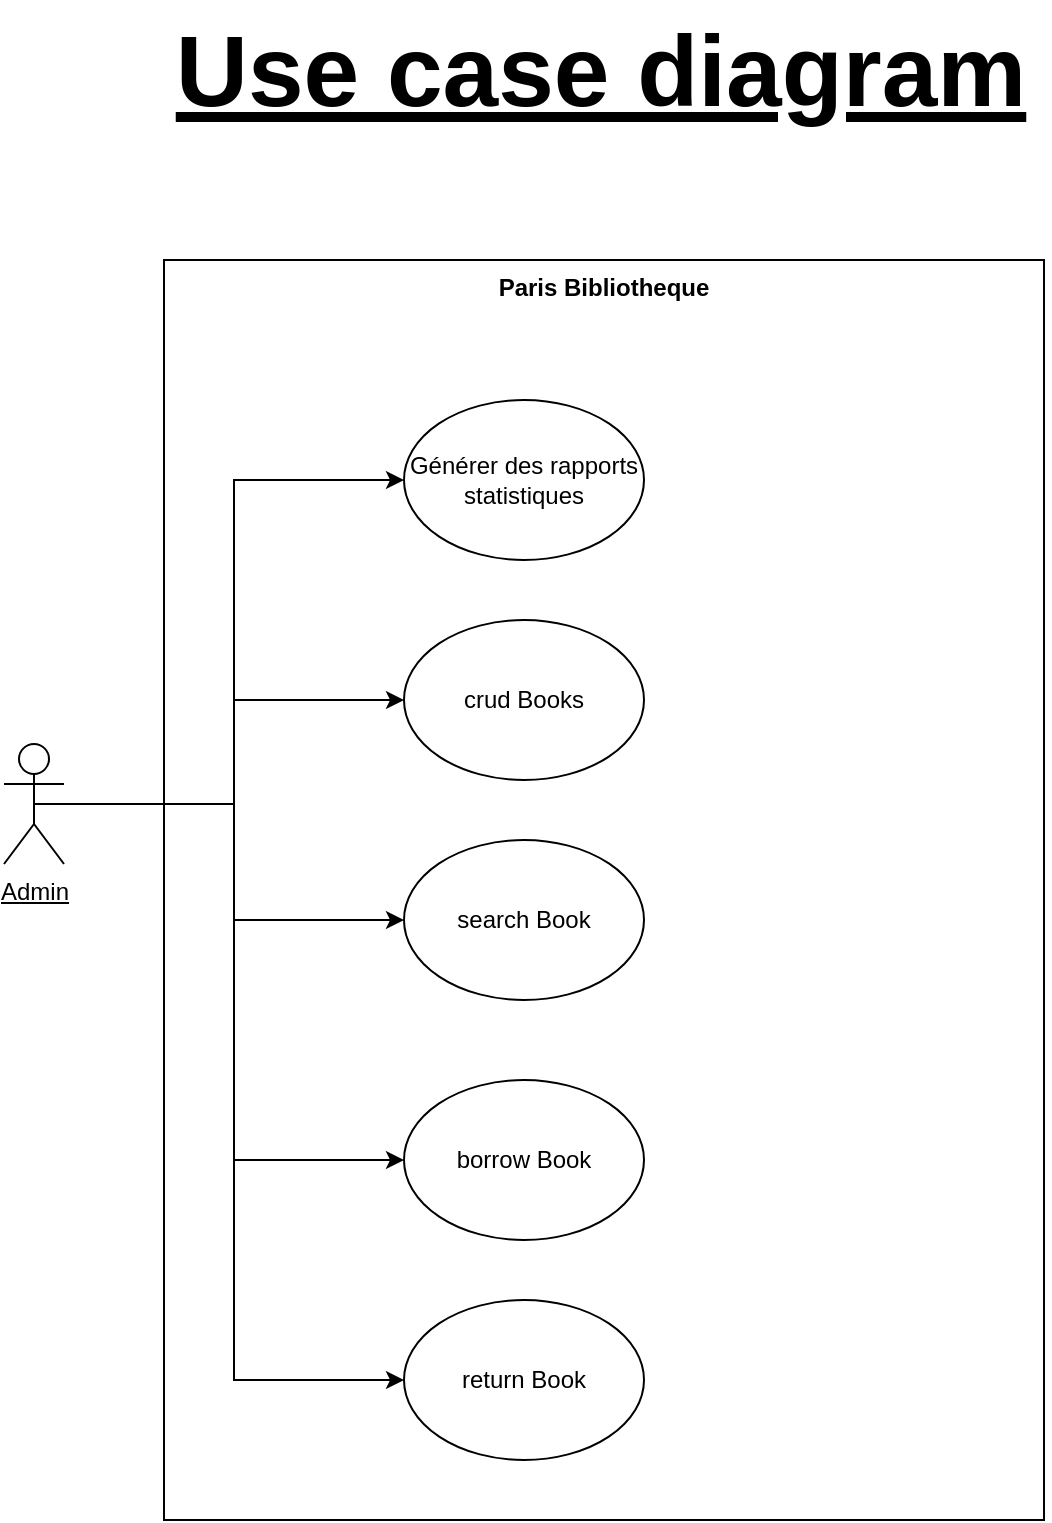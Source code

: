 <mxfile version="20.5.3" type="embed"><diagram name="Page-1" id="403LzTOaVPb2q7DrbYgl"><mxGraphModel dx="2383" dy="1429" grid="1" gridSize="10" guides="1" tooltips="1" connect="1" arrows="1" fold="1" page="1" pageScale="1" pageWidth="850" pageHeight="1100" math="0" shadow="0"><root><mxCell id="0"/><mxCell id="1" parent="0"/><mxCell id="9x5C1BJT1zNgy5i5THih-2" value="Paris Bibliotheque" style="shape=rect;html=1;verticalAlign=top;fontStyle=1;whiteSpace=wrap;align=center;" parent="1" vertex="1"><mxGeometry x="-1370" y="-690" width="440" height="630" as="geometry"/></mxCell><mxCell id="9x5C1BJT1zNgy5i5THih-19" value="Use case diagram" style="text;html=1;align=center;verticalAlign=middle;resizable=0;points=[];autosize=1;strokeColor=none;fillColor=none;fontStyle=5;fontSize=50;" parent="1" vertex="1"><mxGeometry x="-1377" y="-820" width="450" height="70" as="geometry"/></mxCell><mxCell id="9x5C1BJT1zNgy5i5THih-29" value="Admin" style="shape=umlActor;html=1;verticalLabelPosition=bottom;verticalAlign=top;align=center;fontStyle=4" parent="1" vertex="1"><mxGeometry x="-1450" y="-448" width="30" height="60" as="geometry"/></mxCell><mxCell id="9x5C1BJT1zNgy5i5THih-46" value="crud Books" style="ellipse;whiteSpace=wrap;html=1;" parent="1" vertex="1"><mxGeometry x="-1250" y="-510" width="120" height="80" as="geometry"/></mxCell><mxCell id="9x5C1BJT1zNgy5i5THih-57" value="search Book" style="ellipse;whiteSpace=wrap;html=1;" parent="1" vertex="1"><mxGeometry x="-1250" y="-400" width="120" height="80" as="geometry"/></mxCell><mxCell id="RualgDtZSwJnKQ7Aqck3-1" value="borrow Book" style="ellipse;whiteSpace=wrap;html=1;" parent="1" vertex="1"><mxGeometry x="-1250" y="-280" width="120" height="80" as="geometry"/></mxCell><mxCell id="RualgDtZSwJnKQ7Aqck3-3" style="edgeStyle=orthogonalEdgeStyle;rounded=0;orthogonalLoop=1;jettySize=auto;html=1;exitX=0.5;exitY=0.5;exitDx=0;exitDy=0;exitPerimeter=0;entryX=0;entryY=0.5;entryDx=0;entryDy=0;" parent="1" source="9x5C1BJT1zNgy5i5THih-29" target="9x5C1BJT1zNgy5i5THih-46" edge="1"><mxGeometry relative="1" as="geometry"><Array as="points"/><mxPoint x="-1425" y="-408" as="sourcePoint"/><mxPoint x="-1240" y="-350" as="targetPoint"/></mxGeometry></mxCell><mxCell id="RualgDtZSwJnKQ7Aqck3-4" style="edgeStyle=orthogonalEdgeStyle;rounded=0;orthogonalLoop=1;jettySize=auto;html=1;exitX=0.5;exitY=0.5;exitDx=0;exitDy=0;exitPerimeter=0;entryX=0;entryY=0.5;entryDx=0;entryDy=0;" parent="1" source="9x5C1BJT1zNgy5i5THih-29" target="RualgDtZSwJnKQ7Aqck3-1" edge="1"><mxGeometry relative="1" as="geometry"><Array as="points"/><mxPoint x="-1435" y="-280.0" as="sourcePoint"/><mxPoint x="-1240" y="-350" as="targetPoint"/></mxGeometry></mxCell><mxCell id="RualgDtZSwJnKQ7Aqck3-5" value="return Book" style="ellipse;whiteSpace=wrap;html=1;" parent="1" vertex="1"><mxGeometry x="-1250" y="-170" width="120" height="80" as="geometry"/></mxCell><mxCell id="RualgDtZSwJnKQ7Aqck3-6" style="edgeStyle=orthogonalEdgeStyle;rounded=0;orthogonalLoop=1;jettySize=auto;html=1;exitX=0.5;exitY=0.5;exitDx=0;exitDy=0;exitPerimeter=0;entryX=0;entryY=0.5;entryDx=0;entryDy=0;" parent="1" source="9x5C1BJT1zNgy5i5THih-29" target="9x5C1BJT1zNgy5i5THih-57" edge="1"><mxGeometry relative="1" as="geometry"><Array as="points"><mxPoint x="-1335" y="-418"/><mxPoint x="-1335" y="-360"/></Array><mxPoint x="-1425" y="-270" as="sourcePoint"/><mxPoint x="-1240" y="-350" as="targetPoint"/></mxGeometry></mxCell><mxCell id="RualgDtZSwJnKQ7Aqck3-7" style="edgeStyle=orthogonalEdgeStyle;rounded=0;orthogonalLoop=1;jettySize=auto;html=1;exitX=0.5;exitY=0.5;exitDx=0;exitDy=0;exitPerimeter=0;entryX=0;entryY=0.5;entryDx=0;entryDy=0;" parent="1" source="9x5C1BJT1zNgy5i5THih-29" target="RualgDtZSwJnKQ7Aqck3-5" edge="1"><mxGeometry relative="1" as="geometry"><Array as="points"/><mxPoint x="-1435" y="-280.0" as="sourcePoint"/><mxPoint x="-1240" y="-230" as="targetPoint"/></mxGeometry></mxCell><mxCell id="RualgDtZSwJnKQ7Aqck3-8" value="Générer des rapports statistiques" style="ellipse;whiteSpace=wrap;html=1;" parent="1" vertex="1"><mxGeometry x="-1250" y="-620" width="120" height="80" as="geometry"/></mxCell><mxCell id="RualgDtZSwJnKQ7Aqck3-9" style="edgeStyle=orthogonalEdgeStyle;rounded=0;orthogonalLoop=1;jettySize=auto;html=1;exitX=0.5;exitY=0.5;exitDx=0;exitDy=0;exitPerimeter=0;entryX=0;entryY=0.5;entryDx=0;entryDy=0;" parent="1" source="9x5C1BJT1zNgy5i5THih-29" target="RualgDtZSwJnKQ7Aqck3-8" edge="1"><mxGeometry relative="1" as="geometry"><Array as="points"/><mxPoint x="-1425" y="-408" as="sourcePoint"/><mxPoint x="-1240" y="-460" as="targetPoint"/></mxGeometry></mxCell></root></mxGraphModel></diagram></mxfile>
